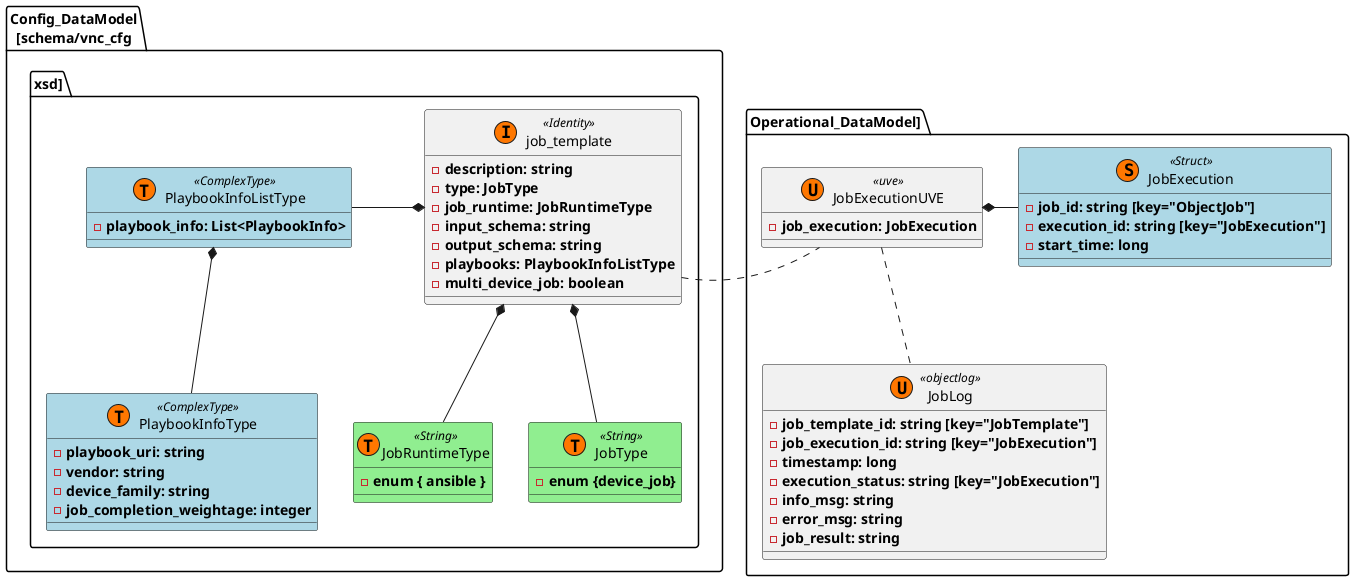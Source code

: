 @startuml
'title <b>Phase 1: Support of basic EMS functionality via Playbook</b>
package Config_DataModel\n[schema/vnc_cfg.xsd] {

    class PlaybookInfoType << (T, #FF7700) ComplexType>> #lightblue {
        - <b>playbook_uri: string
        - <b>vendor: string
        - <b>device_family: string
        - <b>job_completion_weightage: integer
    }

    class PlaybookInfoListType << (T, #FF7700) ComplexType>> #lightblue {
        - <b>playbook_info: List<PlaybookInfo>
    }

    class JobType << (T, #FF7700) String>> #lightgreen {
        - <b>enum {device_job}
    }

    class JobRuntimeType << (T, #FF7700) String>> #lightgreen {
        - <b>enum { ansible }
    }

    class job_template << (I, #FF7700) Identity>> {
        - <b>description: string
        - <b>type: JobType
        - <b>job_runtime: JobRuntimeType
        - <b>input_schema: string
        - <b>output_schema: string
        - <b>playbooks: PlaybookInfoListType
        - <b>multi_device_job: boolean
    }

    PlaybookInfoListType -* job_template
    job_template *-- JobRuntimeType
    job_template *-- JobType
    PlaybookInfoListType *-- PlaybookInfoType
}

package Operational_DataModel] {
    class JobExecution << (S, #FF7700) Struct>> #lightblue {
        - <b>job_id: string [key="ObjectJob"]
        - <b>execution_id: string [key="JobExecution"]
        - <b>start_time: long
    }

    class JobExecutionUVE << (U, #FF7700) uve>>  {
        - <b>job_execution: JobExecution
    }

    class JobLog << (U, #FF7700) objectlog>>  {
        - <b>job_template_id: string [key="JobTemplate"]
        - <b>job_execution_id: string [key="JobExecution"]
        - <b>timestamp: long
        - <b>execution_status: string [key="JobExecution"]
        - <b>info_msg: string
        - <b>error_msg: string
        - <b>job_result: string
    }


    JobExecutionUVE *- JobExecution

    JobExecutionUVE .. JobLog
}

job_template . JobExecutionUVE
@enduml